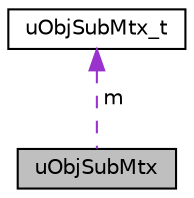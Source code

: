 digraph "uObjSubMtx"
{
 // LATEX_PDF_SIZE
  edge [fontname="Helvetica",fontsize="10",labelfontname="Helvetica",labelfontsize="10"];
  node [fontname="Helvetica",fontsize="10",shape=record];
  Node1 [label="uObjSubMtx",height=0.2,width=0.4,color="black", fillcolor="grey75", style="filled", fontcolor="black",tooltip=" "];
  Node2 -> Node1 [dir="back",color="darkorchid3",fontsize="10",style="dashed",label=" m" ,fontname="Helvetica"];
  Node2 [label="uObjSubMtx_t",height=0.2,width=0.4,color="black", fillcolor="white", style="filled",URL="$de/d77/structuObjSubMtx__t.html",tooltip=" "];
}
